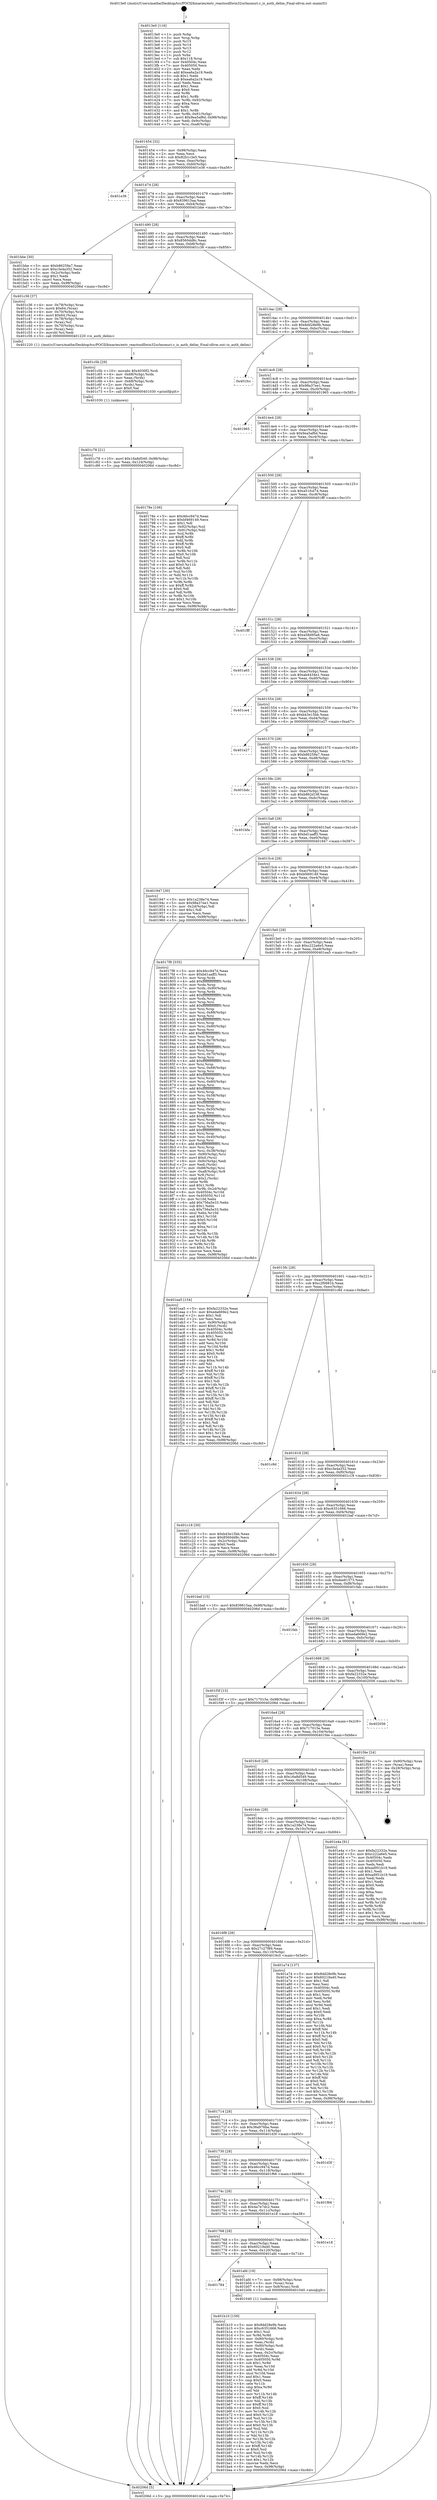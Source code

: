 digraph "0x4013e0" {
  label = "0x4013e0 (/mnt/c/Users/mathe/Desktop/tcc/POCII/binaries/extr_reactosdllwin32urlmonuri.c_is_auth_delim_Final-ollvm.out::main(0))"
  labelloc = "t"
  node[shape=record]

  Entry [label="",width=0.3,height=0.3,shape=circle,fillcolor=black,style=filled]
  "0x401454" [label="{
     0x401454 [32]\l
     | [instrs]\l
     &nbsp;&nbsp;0x401454 \<+6\>: mov -0x98(%rbp),%eax\l
     &nbsp;&nbsp;0x40145a \<+2\>: mov %eax,%ecx\l
     &nbsp;&nbsp;0x40145c \<+6\>: sub $0x82b1c3e5,%ecx\l
     &nbsp;&nbsp;0x401462 \<+6\>: mov %eax,-0xac(%rbp)\l
     &nbsp;&nbsp;0x401468 \<+6\>: mov %ecx,-0xb0(%rbp)\l
     &nbsp;&nbsp;0x40146e \<+6\>: je 0000000000401e36 \<main+0xa56\>\l
  }"]
  "0x401e36" [label="{
     0x401e36\l
  }", style=dashed]
  "0x401474" [label="{
     0x401474 [28]\l
     | [instrs]\l
     &nbsp;&nbsp;0x401474 \<+5\>: jmp 0000000000401479 \<main+0x99\>\l
     &nbsp;&nbsp;0x401479 \<+6\>: mov -0xac(%rbp),%eax\l
     &nbsp;&nbsp;0x40147f \<+5\>: sub $0x839615aa,%eax\l
     &nbsp;&nbsp;0x401484 \<+6\>: mov %eax,-0xb4(%rbp)\l
     &nbsp;&nbsp;0x40148a \<+6\>: je 0000000000401bbe \<main+0x7de\>\l
  }"]
  Exit [label="",width=0.3,height=0.3,shape=circle,fillcolor=black,style=filled,peripheries=2]
  "0x401bbe" [label="{
     0x401bbe [30]\l
     | [instrs]\l
     &nbsp;&nbsp;0x401bbe \<+5\>: mov $0xb86259a7,%eax\l
     &nbsp;&nbsp;0x401bc3 \<+5\>: mov $0xc3e4a352,%ecx\l
     &nbsp;&nbsp;0x401bc8 \<+3\>: mov -0x2c(%rbp),%edx\l
     &nbsp;&nbsp;0x401bcb \<+3\>: cmp $0x1,%edx\l
     &nbsp;&nbsp;0x401bce \<+3\>: cmovl %ecx,%eax\l
     &nbsp;&nbsp;0x401bd1 \<+6\>: mov %eax,-0x98(%rbp)\l
     &nbsp;&nbsp;0x401bd7 \<+5\>: jmp 000000000040206d \<main+0xc8d\>\l
  }"]
  "0x401490" [label="{
     0x401490 [28]\l
     | [instrs]\l
     &nbsp;&nbsp;0x401490 \<+5\>: jmp 0000000000401495 \<main+0xb5\>\l
     &nbsp;&nbsp;0x401495 \<+6\>: mov -0xac(%rbp),%eax\l
     &nbsp;&nbsp;0x40149b \<+5\>: sub $0x8560dd8c,%eax\l
     &nbsp;&nbsp;0x4014a0 \<+6\>: mov %eax,-0xb8(%rbp)\l
     &nbsp;&nbsp;0x4014a6 \<+6\>: je 0000000000401c36 \<main+0x856\>\l
  }"]
  "0x401c78" [label="{
     0x401c78 [21]\l
     | [instrs]\l
     &nbsp;&nbsp;0x401c78 \<+10\>: movl $0x16a8d549,-0x98(%rbp)\l
     &nbsp;&nbsp;0x401c82 \<+6\>: mov %eax,-0x124(%rbp)\l
     &nbsp;&nbsp;0x401c88 \<+5\>: jmp 000000000040206d \<main+0xc8d\>\l
  }"]
  "0x401c36" [label="{
     0x401c36 [37]\l
     | [instrs]\l
     &nbsp;&nbsp;0x401c36 \<+4\>: mov -0x78(%rbp),%rax\l
     &nbsp;&nbsp;0x401c3a \<+3\>: movb $0x64,(%rax)\l
     &nbsp;&nbsp;0x401c3d \<+4\>: mov -0x70(%rbp),%rax\l
     &nbsp;&nbsp;0x401c41 \<+6\>: movl $0x64,(%rax)\l
     &nbsp;&nbsp;0x401c47 \<+4\>: mov -0x78(%rbp),%rax\l
     &nbsp;&nbsp;0x401c4b \<+2\>: mov (%rax),%cl\l
     &nbsp;&nbsp;0x401c4d \<+4\>: mov -0x70(%rbp),%rax\l
     &nbsp;&nbsp;0x401c51 \<+2\>: mov (%rax),%esi\l
     &nbsp;&nbsp;0x401c53 \<+3\>: movsbl %cl,%edi\l
     &nbsp;&nbsp;0x401c56 \<+5\>: call 0000000000401220 \<is_auth_delim\>\l
     | [calls]\l
     &nbsp;&nbsp;0x401220 \{1\} (/mnt/c/Users/mathe/Desktop/tcc/POCII/binaries/extr_reactosdllwin32urlmonuri.c_is_auth_delim_Final-ollvm.out::is_auth_delim)\l
  }"]
  "0x4014ac" [label="{
     0x4014ac [28]\l
     | [instrs]\l
     &nbsp;&nbsp;0x4014ac \<+5\>: jmp 00000000004014b1 \<main+0xd1\>\l
     &nbsp;&nbsp;0x4014b1 \<+6\>: mov -0xac(%rbp),%eax\l
     &nbsp;&nbsp;0x4014b7 \<+5\>: sub $0x8dd28e9b,%eax\l
     &nbsp;&nbsp;0x4014bc \<+6\>: mov %eax,-0xbc(%rbp)\l
     &nbsp;&nbsp;0x4014c2 \<+6\>: je 0000000000401fcc \<main+0xbec\>\l
  }"]
  "0x401c5b" [label="{
     0x401c5b [29]\l
     | [instrs]\l
     &nbsp;&nbsp;0x401c5b \<+10\>: movabs $0x4030f2,%rdi\l
     &nbsp;&nbsp;0x401c65 \<+4\>: mov -0x68(%rbp),%rdx\l
     &nbsp;&nbsp;0x401c69 \<+2\>: mov %eax,(%rdx)\l
     &nbsp;&nbsp;0x401c6b \<+4\>: mov -0x68(%rbp),%rdx\l
     &nbsp;&nbsp;0x401c6f \<+2\>: mov (%rdx),%esi\l
     &nbsp;&nbsp;0x401c71 \<+2\>: mov $0x0,%al\l
     &nbsp;&nbsp;0x401c73 \<+5\>: call 0000000000401030 \<printf@plt\>\l
     | [calls]\l
     &nbsp;&nbsp;0x401030 \{1\} (unknown)\l
  }"]
  "0x401fcc" [label="{
     0x401fcc\l
  }", style=dashed]
  "0x4014c8" [label="{
     0x4014c8 [28]\l
     | [instrs]\l
     &nbsp;&nbsp;0x4014c8 \<+5\>: jmp 00000000004014cd \<main+0xed\>\l
     &nbsp;&nbsp;0x4014cd \<+6\>: mov -0xac(%rbp),%eax\l
     &nbsp;&nbsp;0x4014d3 \<+5\>: sub $0x98a37ee1,%eax\l
     &nbsp;&nbsp;0x4014d8 \<+6\>: mov %eax,-0xc0(%rbp)\l
     &nbsp;&nbsp;0x4014de \<+6\>: je 0000000000401965 \<main+0x585\>\l
  }"]
  "0x401b10" [label="{
     0x401b10 [159]\l
     | [instrs]\l
     &nbsp;&nbsp;0x401b10 \<+5\>: mov $0x8dd28e9b,%ecx\l
     &nbsp;&nbsp;0x401b15 \<+5\>: mov $0xc6351666,%edx\l
     &nbsp;&nbsp;0x401b1a \<+3\>: mov $0x1,%sil\l
     &nbsp;&nbsp;0x401b1d \<+3\>: xor %r8d,%r8d\l
     &nbsp;&nbsp;0x401b20 \<+4\>: mov -0x80(%rbp),%rdi\l
     &nbsp;&nbsp;0x401b24 \<+2\>: mov %eax,(%rdi)\l
     &nbsp;&nbsp;0x401b26 \<+4\>: mov -0x80(%rbp),%rdi\l
     &nbsp;&nbsp;0x401b2a \<+2\>: mov (%rdi),%eax\l
     &nbsp;&nbsp;0x401b2c \<+3\>: mov %eax,-0x2c(%rbp)\l
     &nbsp;&nbsp;0x401b2f \<+7\>: mov 0x40504c,%eax\l
     &nbsp;&nbsp;0x401b36 \<+8\>: mov 0x405050,%r9d\l
     &nbsp;&nbsp;0x401b3e \<+4\>: sub $0x1,%r8d\l
     &nbsp;&nbsp;0x401b42 \<+3\>: mov %eax,%r10d\l
     &nbsp;&nbsp;0x401b45 \<+3\>: add %r8d,%r10d\l
     &nbsp;&nbsp;0x401b48 \<+4\>: imul %r10d,%eax\l
     &nbsp;&nbsp;0x401b4c \<+3\>: and $0x1,%eax\l
     &nbsp;&nbsp;0x401b4f \<+3\>: cmp $0x0,%eax\l
     &nbsp;&nbsp;0x401b52 \<+4\>: sete %r11b\l
     &nbsp;&nbsp;0x401b56 \<+4\>: cmp $0xa,%r9d\l
     &nbsp;&nbsp;0x401b5a \<+3\>: setl %bl\l
     &nbsp;&nbsp;0x401b5d \<+3\>: mov %r11b,%r14b\l
     &nbsp;&nbsp;0x401b60 \<+4\>: xor $0xff,%r14b\l
     &nbsp;&nbsp;0x401b64 \<+3\>: mov %bl,%r15b\l
     &nbsp;&nbsp;0x401b67 \<+4\>: xor $0xff,%r15b\l
     &nbsp;&nbsp;0x401b6b \<+4\>: xor $0x0,%sil\l
     &nbsp;&nbsp;0x401b6f \<+3\>: mov %r14b,%r12b\l
     &nbsp;&nbsp;0x401b72 \<+4\>: and $0x0,%r12b\l
     &nbsp;&nbsp;0x401b76 \<+3\>: and %sil,%r11b\l
     &nbsp;&nbsp;0x401b79 \<+3\>: mov %r15b,%r13b\l
     &nbsp;&nbsp;0x401b7c \<+4\>: and $0x0,%r13b\l
     &nbsp;&nbsp;0x401b80 \<+3\>: and %sil,%bl\l
     &nbsp;&nbsp;0x401b83 \<+3\>: or %r11b,%r12b\l
     &nbsp;&nbsp;0x401b86 \<+3\>: or %bl,%r13b\l
     &nbsp;&nbsp;0x401b89 \<+3\>: xor %r13b,%r12b\l
     &nbsp;&nbsp;0x401b8c \<+3\>: or %r15b,%r14b\l
     &nbsp;&nbsp;0x401b8f \<+4\>: xor $0xff,%r14b\l
     &nbsp;&nbsp;0x401b93 \<+4\>: or $0x0,%sil\l
     &nbsp;&nbsp;0x401b97 \<+3\>: and %sil,%r14b\l
     &nbsp;&nbsp;0x401b9a \<+3\>: or %r14b,%r12b\l
     &nbsp;&nbsp;0x401b9d \<+4\>: test $0x1,%r12b\l
     &nbsp;&nbsp;0x401ba1 \<+3\>: cmovne %edx,%ecx\l
     &nbsp;&nbsp;0x401ba4 \<+6\>: mov %ecx,-0x98(%rbp)\l
     &nbsp;&nbsp;0x401baa \<+5\>: jmp 000000000040206d \<main+0xc8d\>\l
  }"]
  "0x401965" [label="{
     0x401965\l
  }", style=dashed]
  "0x4014e4" [label="{
     0x4014e4 [28]\l
     | [instrs]\l
     &nbsp;&nbsp;0x4014e4 \<+5\>: jmp 00000000004014e9 \<main+0x109\>\l
     &nbsp;&nbsp;0x4014e9 \<+6\>: mov -0xac(%rbp),%eax\l
     &nbsp;&nbsp;0x4014ef \<+5\>: sub $0x9ea5af6d,%eax\l
     &nbsp;&nbsp;0x4014f4 \<+6\>: mov %eax,-0xc4(%rbp)\l
     &nbsp;&nbsp;0x4014fa \<+6\>: je 000000000040178e \<main+0x3ae\>\l
  }"]
  "0x401784" [label="{
     0x401784\l
  }", style=dashed]
  "0x40178e" [label="{
     0x40178e [106]\l
     | [instrs]\l
     &nbsp;&nbsp;0x40178e \<+5\>: mov $0x46cc947d,%eax\l
     &nbsp;&nbsp;0x401793 \<+5\>: mov $0xbf469149,%ecx\l
     &nbsp;&nbsp;0x401798 \<+2\>: mov $0x1,%dl\l
     &nbsp;&nbsp;0x40179a \<+7\>: mov -0x92(%rbp),%sil\l
     &nbsp;&nbsp;0x4017a1 \<+7\>: mov -0x91(%rbp),%dil\l
     &nbsp;&nbsp;0x4017a8 \<+3\>: mov %sil,%r8b\l
     &nbsp;&nbsp;0x4017ab \<+4\>: xor $0xff,%r8b\l
     &nbsp;&nbsp;0x4017af \<+3\>: mov %dil,%r9b\l
     &nbsp;&nbsp;0x4017b2 \<+4\>: xor $0xff,%r9b\l
     &nbsp;&nbsp;0x4017b6 \<+3\>: xor $0x0,%dl\l
     &nbsp;&nbsp;0x4017b9 \<+3\>: mov %r8b,%r10b\l
     &nbsp;&nbsp;0x4017bc \<+4\>: and $0x0,%r10b\l
     &nbsp;&nbsp;0x4017c0 \<+3\>: and %dl,%sil\l
     &nbsp;&nbsp;0x4017c3 \<+3\>: mov %r9b,%r11b\l
     &nbsp;&nbsp;0x4017c6 \<+4\>: and $0x0,%r11b\l
     &nbsp;&nbsp;0x4017ca \<+3\>: and %dl,%dil\l
     &nbsp;&nbsp;0x4017cd \<+3\>: or %sil,%r10b\l
     &nbsp;&nbsp;0x4017d0 \<+3\>: or %dil,%r11b\l
     &nbsp;&nbsp;0x4017d3 \<+3\>: xor %r11b,%r10b\l
     &nbsp;&nbsp;0x4017d6 \<+3\>: or %r9b,%r8b\l
     &nbsp;&nbsp;0x4017d9 \<+4\>: xor $0xff,%r8b\l
     &nbsp;&nbsp;0x4017dd \<+3\>: or $0x0,%dl\l
     &nbsp;&nbsp;0x4017e0 \<+3\>: and %dl,%r8b\l
     &nbsp;&nbsp;0x4017e3 \<+3\>: or %r8b,%r10b\l
     &nbsp;&nbsp;0x4017e6 \<+4\>: test $0x1,%r10b\l
     &nbsp;&nbsp;0x4017ea \<+3\>: cmovne %ecx,%eax\l
     &nbsp;&nbsp;0x4017ed \<+6\>: mov %eax,-0x98(%rbp)\l
     &nbsp;&nbsp;0x4017f3 \<+5\>: jmp 000000000040206d \<main+0xc8d\>\l
  }"]
  "0x401500" [label="{
     0x401500 [28]\l
     | [instrs]\l
     &nbsp;&nbsp;0x401500 \<+5\>: jmp 0000000000401505 \<main+0x125\>\l
     &nbsp;&nbsp;0x401505 \<+6\>: mov -0xac(%rbp),%eax\l
     &nbsp;&nbsp;0x40150b \<+5\>: sub $0xa51fcd74,%eax\l
     &nbsp;&nbsp;0x401510 \<+6\>: mov %eax,-0xc8(%rbp)\l
     &nbsp;&nbsp;0x401516 \<+6\>: je 0000000000401fff \<main+0xc1f\>\l
  }"]
  "0x40206d" [label="{
     0x40206d [5]\l
     | [instrs]\l
     &nbsp;&nbsp;0x40206d \<+5\>: jmp 0000000000401454 \<main+0x74\>\l
  }"]
  "0x4013e0" [label="{
     0x4013e0 [116]\l
     | [instrs]\l
     &nbsp;&nbsp;0x4013e0 \<+1\>: push %rbp\l
     &nbsp;&nbsp;0x4013e1 \<+3\>: mov %rsp,%rbp\l
     &nbsp;&nbsp;0x4013e4 \<+2\>: push %r15\l
     &nbsp;&nbsp;0x4013e6 \<+2\>: push %r14\l
     &nbsp;&nbsp;0x4013e8 \<+2\>: push %r13\l
     &nbsp;&nbsp;0x4013ea \<+2\>: push %r12\l
     &nbsp;&nbsp;0x4013ec \<+1\>: push %rbx\l
     &nbsp;&nbsp;0x4013ed \<+7\>: sub $0x118,%rsp\l
     &nbsp;&nbsp;0x4013f4 \<+7\>: mov 0x40504c,%eax\l
     &nbsp;&nbsp;0x4013fb \<+7\>: mov 0x405050,%ecx\l
     &nbsp;&nbsp;0x401402 \<+2\>: mov %eax,%edx\l
     &nbsp;&nbsp;0x401404 \<+6\>: add $0xea6a2a19,%edx\l
     &nbsp;&nbsp;0x40140a \<+3\>: sub $0x1,%edx\l
     &nbsp;&nbsp;0x40140d \<+6\>: sub $0xea6a2a19,%edx\l
     &nbsp;&nbsp;0x401413 \<+3\>: imul %edx,%eax\l
     &nbsp;&nbsp;0x401416 \<+3\>: and $0x1,%eax\l
     &nbsp;&nbsp;0x401419 \<+3\>: cmp $0x0,%eax\l
     &nbsp;&nbsp;0x40141c \<+4\>: sete %r8b\l
     &nbsp;&nbsp;0x401420 \<+4\>: and $0x1,%r8b\l
     &nbsp;&nbsp;0x401424 \<+7\>: mov %r8b,-0x92(%rbp)\l
     &nbsp;&nbsp;0x40142b \<+3\>: cmp $0xa,%ecx\l
     &nbsp;&nbsp;0x40142e \<+4\>: setl %r8b\l
     &nbsp;&nbsp;0x401432 \<+4\>: and $0x1,%r8b\l
     &nbsp;&nbsp;0x401436 \<+7\>: mov %r8b,-0x91(%rbp)\l
     &nbsp;&nbsp;0x40143d \<+10\>: movl $0x9ea5af6d,-0x98(%rbp)\l
     &nbsp;&nbsp;0x401447 \<+6\>: mov %edi,-0x9c(%rbp)\l
     &nbsp;&nbsp;0x40144d \<+7\>: mov %rsi,-0xa8(%rbp)\l
  }"]
  "0x401afd" [label="{
     0x401afd [19]\l
     | [instrs]\l
     &nbsp;&nbsp;0x401afd \<+7\>: mov -0x88(%rbp),%rax\l
     &nbsp;&nbsp;0x401b04 \<+3\>: mov (%rax),%rax\l
     &nbsp;&nbsp;0x401b07 \<+4\>: mov 0x8(%rax),%rdi\l
     &nbsp;&nbsp;0x401b0b \<+5\>: call 0000000000401040 \<atoi@plt\>\l
     | [calls]\l
     &nbsp;&nbsp;0x401040 \{1\} (unknown)\l
  }"]
  "0x401fff" [label="{
     0x401fff\l
  }", style=dashed]
  "0x40151c" [label="{
     0x40151c [28]\l
     | [instrs]\l
     &nbsp;&nbsp;0x40151c \<+5\>: jmp 0000000000401521 \<main+0x141\>\l
     &nbsp;&nbsp;0x401521 \<+6\>: mov -0xac(%rbp),%eax\l
     &nbsp;&nbsp;0x401527 \<+5\>: sub $0xa58d95a6,%eax\l
     &nbsp;&nbsp;0x40152c \<+6\>: mov %eax,-0xcc(%rbp)\l
     &nbsp;&nbsp;0x401532 \<+6\>: je 0000000000401a65 \<main+0x685\>\l
  }"]
  "0x401768" [label="{
     0x401768 [28]\l
     | [instrs]\l
     &nbsp;&nbsp;0x401768 \<+5\>: jmp 000000000040176d \<main+0x38d\>\l
     &nbsp;&nbsp;0x40176d \<+6\>: mov -0xac(%rbp),%eax\l
     &nbsp;&nbsp;0x401773 \<+5\>: sub $0x60219a40,%eax\l
     &nbsp;&nbsp;0x401778 \<+6\>: mov %eax,-0x120(%rbp)\l
     &nbsp;&nbsp;0x40177e \<+6\>: je 0000000000401afd \<main+0x71d\>\l
  }"]
  "0x401a65" [label="{
     0x401a65\l
  }", style=dashed]
  "0x401538" [label="{
     0x401538 [28]\l
     | [instrs]\l
     &nbsp;&nbsp;0x401538 \<+5\>: jmp 000000000040153d \<main+0x15d\>\l
     &nbsp;&nbsp;0x40153d \<+6\>: mov -0xac(%rbp),%eax\l
     &nbsp;&nbsp;0x401543 \<+5\>: sub $0xab4434e1,%eax\l
     &nbsp;&nbsp;0x401548 \<+6\>: mov %eax,-0xd0(%rbp)\l
     &nbsp;&nbsp;0x40154e \<+6\>: je 0000000000401ce4 \<main+0x904\>\l
  }"]
  "0x401e18" [label="{
     0x401e18\l
  }", style=dashed]
  "0x401ce4" [label="{
     0x401ce4\l
  }", style=dashed]
  "0x401554" [label="{
     0x401554 [28]\l
     | [instrs]\l
     &nbsp;&nbsp;0x401554 \<+5\>: jmp 0000000000401559 \<main+0x179\>\l
     &nbsp;&nbsp;0x401559 \<+6\>: mov -0xac(%rbp),%eax\l
     &nbsp;&nbsp;0x40155f \<+5\>: sub $0xb43e15bb,%eax\l
     &nbsp;&nbsp;0x401564 \<+6\>: mov %eax,-0xd4(%rbp)\l
     &nbsp;&nbsp;0x40156a \<+6\>: je 0000000000401e27 \<main+0xa47\>\l
  }"]
  "0x40174c" [label="{
     0x40174c [28]\l
     | [instrs]\l
     &nbsp;&nbsp;0x40174c \<+5\>: jmp 0000000000401751 \<main+0x371\>\l
     &nbsp;&nbsp;0x401751 \<+6\>: mov -0xac(%rbp),%eax\l
     &nbsp;&nbsp;0x401757 \<+5\>: sub $0x4a7e7dc2,%eax\l
     &nbsp;&nbsp;0x40175c \<+6\>: mov %eax,-0x11c(%rbp)\l
     &nbsp;&nbsp;0x401762 \<+6\>: je 0000000000401e18 \<main+0xa38\>\l
  }"]
  "0x401e27" [label="{
     0x401e27\l
  }", style=dashed]
  "0x401570" [label="{
     0x401570 [28]\l
     | [instrs]\l
     &nbsp;&nbsp;0x401570 \<+5\>: jmp 0000000000401575 \<main+0x195\>\l
     &nbsp;&nbsp;0x401575 \<+6\>: mov -0xac(%rbp),%eax\l
     &nbsp;&nbsp;0x40157b \<+5\>: sub $0xb86259a7,%eax\l
     &nbsp;&nbsp;0x401580 \<+6\>: mov %eax,-0xd8(%rbp)\l
     &nbsp;&nbsp;0x401586 \<+6\>: je 0000000000401bdc \<main+0x7fc\>\l
  }"]
  "0x401f66" [label="{
     0x401f66\l
  }", style=dashed]
  "0x401bdc" [label="{
     0x401bdc\l
  }", style=dashed]
  "0x40158c" [label="{
     0x40158c [28]\l
     | [instrs]\l
     &nbsp;&nbsp;0x40158c \<+5\>: jmp 0000000000401591 \<main+0x1b1\>\l
     &nbsp;&nbsp;0x401591 \<+6\>: mov -0xac(%rbp),%eax\l
     &nbsp;&nbsp;0x401597 \<+5\>: sub $0xb862d19f,%eax\l
     &nbsp;&nbsp;0x40159c \<+6\>: mov %eax,-0xdc(%rbp)\l
     &nbsp;&nbsp;0x4015a2 \<+6\>: je 0000000000401bfa \<main+0x81a\>\l
  }"]
  "0x401730" [label="{
     0x401730 [28]\l
     | [instrs]\l
     &nbsp;&nbsp;0x401730 \<+5\>: jmp 0000000000401735 \<main+0x355\>\l
     &nbsp;&nbsp;0x401735 \<+6\>: mov -0xac(%rbp),%eax\l
     &nbsp;&nbsp;0x40173b \<+5\>: sub $0x46cc947d,%eax\l
     &nbsp;&nbsp;0x401740 \<+6\>: mov %eax,-0x118(%rbp)\l
     &nbsp;&nbsp;0x401746 \<+6\>: je 0000000000401f66 \<main+0xb86\>\l
  }"]
  "0x401bfa" [label="{
     0x401bfa\l
  }", style=dashed]
  "0x4015a8" [label="{
     0x4015a8 [28]\l
     | [instrs]\l
     &nbsp;&nbsp;0x4015a8 \<+5\>: jmp 00000000004015ad \<main+0x1cd\>\l
     &nbsp;&nbsp;0x4015ad \<+6\>: mov -0xac(%rbp),%eax\l
     &nbsp;&nbsp;0x4015b3 \<+5\>: sub $0xbd1aaff3,%eax\l
     &nbsp;&nbsp;0x4015b8 \<+6\>: mov %eax,-0xe0(%rbp)\l
     &nbsp;&nbsp;0x4015be \<+6\>: je 0000000000401947 \<main+0x567\>\l
  }"]
  "0x401d3f" [label="{
     0x401d3f\l
  }", style=dashed]
  "0x401947" [label="{
     0x401947 [30]\l
     | [instrs]\l
     &nbsp;&nbsp;0x401947 \<+5\>: mov $0x1a238e74,%eax\l
     &nbsp;&nbsp;0x40194c \<+5\>: mov $0x98a37ee1,%ecx\l
     &nbsp;&nbsp;0x401951 \<+3\>: mov -0x2d(%rbp),%dl\l
     &nbsp;&nbsp;0x401954 \<+3\>: test $0x1,%dl\l
     &nbsp;&nbsp;0x401957 \<+3\>: cmovne %ecx,%eax\l
     &nbsp;&nbsp;0x40195a \<+6\>: mov %eax,-0x98(%rbp)\l
     &nbsp;&nbsp;0x401960 \<+5\>: jmp 000000000040206d \<main+0xc8d\>\l
  }"]
  "0x4015c4" [label="{
     0x4015c4 [28]\l
     | [instrs]\l
     &nbsp;&nbsp;0x4015c4 \<+5\>: jmp 00000000004015c9 \<main+0x1e9\>\l
     &nbsp;&nbsp;0x4015c9 \<+6\>: mov -0xac(%rbp),%eax\l
     &nbsp;&nbsp;0x4015cf \<+5\>: sub $0xbf469149,%eax\l
     &nbsp;&nbsp;0x4015d4 \<+6\>: mov %eax,-0xe4(%rbp)\l
     &nbsp;&nbsp;0x4015da \<+6\>: je 00000000004017f8 \<main+0x418\>\l
  }"]
  "0x401714" [label="{
     0x401714 [28]\l
     | [instrs]\l
     &nbsp;&nbsp;0x401714 \<+5\>: jmp 0000000000401719 \<main+0x339\>\l
     &nbsp;&nbsp;0x401719 \<+6\>: mov -0xac(%rbp),%eax\l
     &nbsp;&nbsp;0x40171f \<+5\>: sub $0x36a976ba,%eax\l
     &nbsp;&nbsp;0x401724 \<+6\>: mov %eax,-0x114(%rbp)\l
     &nbsp;&nbsp;0x40172a \<+6\>: je 0000000000401d3f \<main+0x95f\>\l
  }"]
  "0x4017f8" [label="{
     0x4017f8 [335]\l
     | [instrs]\l
     &nbsp;&nbsp;0x4017f8 \<+5\>: mov $0x46cc947d,%eax\l
     &nbsp;&nbsp;0x4017fd \<+5\>: mov $0xbd1aaff3,%ecx\l
     &nbsp;&nbsp;0x401802 \<+3\>: mov %rsp,%rdx\l
     &nbsp;&nbsp;0x401805 \<+4\>: add $0xfffffffffffffff0,%rdx\l
     &nbsp;&nbsp;0x401809 \<+3\>: mov %rdx,%rsp\l
     &nbsp;&nbsp;0x40180c \<+7\>: mov %rdx,-0x90(%rbp)\l
     &nbsp;&nbsp;0x401813 \<+3\>: mov %rsp,%rdx\l
     &nbsp;&nbsp;0x401816 \<+4\>: add $0xfffffffffffffff0,%rdx\l
     &nbsp;&nbsp;0x40181a \<+3\>: mov %rdx,%rsp\l
     &nbsp;&nbsp;0x40181d \<+3\>: mov %rsp,%rsi\l
     &nbsp;&nbsp;0x401820 \<+4\>: add $0xfffffffffffffff0,%rsi\l
     &nbsp;&nbsp;0x401824 \<+3\>: mov %rsi,%rsp\l
     &nbsp;&nbsp;0x401827 \<+7\>: mov %rsi,-0x88(%rbp)\l
     &nbsp;&nbsp;0x40182e \<+3\>: mov %rsp,%rsi\l
     &nbsp;&nbsp;0x401831 \<+4\>: add $0xfffffffffffffff0,%rsi\l
     &nbsp;&nbsp;0x401835 \<+3\>: mov %rsi,%rsp\l
     &nbsp;&nbsp;0x401838 \<+4\>: mov %rsi,-0x80(%rbp)\l
     &nbsp;&nbsp;0x40183c \<+3\>: mov %rsp,%rsi\l
     &nbsp;&nbsp;0x40183f \<+4\>: add $0xfffffffffffffff0,%rsi\l
     &nbsp;&nbsp;0x401843 \<+3\>: mov %rsi,%rsp\l
     &nbsp;&nbsp;0x401846 \<+4\>: mov %rsi,-0x78(%rbp)\l
     &nbsp;&nbsp;0x40184a \<+3\>: mov %rsp,%rsi\l
     &nbsp;&nbsp;0x40184d \<+4\>: add $0xfffffffffffffff0,%rsi\l
     &nbsp;&nbsp;0x401851 \<+3\>: mov %rsi,%rsp\l
     &nbsp;&nbsp;0x401854 \<+4\>: mov %rsi,-0x70(%rbp)\l
     &nbsp;&nbsp;0x401858 \<+3\>: mov %rsp,%rsi\l
     &nbsp;&nbsp;0x40185b \<+4\>: add $0xfffffffffffffff0,%rsi\l
     &nbsp;&nbsp;0x40185f \<+3\>: mov %rsi,%rsp\l
     &nbsp;&nbsp;0x401862 \<+4\>: mov %rsi,-0x68(%rbp)\l
     &nbsp;&nbsp;0x401866 \<+3\>: mov %rsp,%rsi\l
     &nbsp;&nbsp;0x401869 \<+4\>: add $0xfffffffffffffff0,%rsi\l
     &nbsp;&nbsp;0x40186d \<+3\>: mov %rsi,%rsp\l
     &nbsp;&nbsp;0x401870 \<+4\>: mov %rsi,-0x60(%rbp)\l
     &nbsp;&nbsp;0x401874 \<+3\>: mov %rsp,%rsi\l
     &nbsp;&nbsp;0x401877 \<+4\>: add $0xfffffffffffffff0,%rsi\l
     &nbsp;&nbsp;0x40187b \<+3\>: mov %rsi,%rsp\l
     &nbsp;&nbsp;0x40187e \<+4\>: mov %rsi,-0x58(%rbp)\l
     &nbsp;&nbsp;0x401882 \<+3\>: mov %rsp,%rsi\l
     &nbsp;&nbsp;0x401885 \<+4\>: add $0xfffffffffffffff0,%rsi\l
     &nbsp;&nbsp;0x401889 \<+3\>: mov %rsi,%rsp\l
     &nbsp;&nbsp;0x40188c \<+4\>: mov %rsi,-0x50(%rbp)\l
     &nbsp;&nbsp;0x401890 \<+3\>: mov %rsp,%rsi\l
     &nbsp;&nbsp;0x401893 \<+4\>: add $0xfffffffffffffff0,%rsi\l
     &nbsp;&nbsp;0x401897 \<+3\>: mov %rsi,%rsp\l
     &nbsp;&nbsp;0x40189a \<+4\>: mov %rsi,-0x48(%rbp)\l
     &nbsp;&nbsp;0x40189e \<+3\>: mov %rsp,%rsi\l
     &nbsp;&nbsp;0x4018a1 \<+4\>: add $0xfffffffffffffff0,%rsi\l
     &nbsp;&nbsp;0x4018a5 \<+3\>: mov %rsi,%rsp\l
     &nbsp;&nbsp;0x4018a8 \<+4\>: mov %rsi,-0x40(%rbp)\l
     &nbsp;&nbsp;0x4018ac \<+3\>: mov %rsp,%rsi\l
     &nbsp;&nbsp;0x4018af \<+4\>: add $0xfffffffffffffff0,%rsi\l
     &nbsp;&nbsp;0x4018b3 \<+3\>: mov %rsi,%rsp\l
     &nbsp;&nbsp;0x4018b6 \<+4\>: mov %rsi,-0x38(%rbp)\l
     &nbsp;&nbsp;0x4018ba \<+7\>: mov -0x90(%rbp),%rsi\l
     &nbsp;&nbsp;0x4018c1 \<+6\>: movl $0x0,(%rsi)\l
     &nbsp;&nbsp;0x4018c7 \<+6\>: mov -0x9c(%rbp),%edi\l
     &nbsp;&nbsp;0x4018cd \<+2\>: mov %edi,(%rdx)\l
     &nbsp;&nbsp;0x4018cf \<+7\>: mov -0x88(%rbp),%rsi\l
     &nbsp;&nbsp;0x4018d6 \<+7\>: mov -0xa8(%rbp),%r8\l
     &nbsp;&nbsp;0x4018dd \<+3\>: mov %r8,(%rsi)\l
     &nbsp;&nbsp;0x4018e0 \<+3\>: cmpl $0x2,(%rdx)\l
     &nbsp;&nbsp;0x4018e3 \<+4\>: setne %r9b\l
     &nbsp;&nbsp;0x4018e7 \<+4\>: and $0x1,%r9b\l
     &nbsp;&nbsp;0x4018eb \<+4\>: mov %r9b,-0x2d(%rbp)\l
     &nbsp;&nbsp;0x4018ef \<+8\>: mov 0x40504c,%r10d\l
     &nbsp;&nbsp;0x4018f7 \<+8\>: mov 0x405050,%r11d\l
     &nbsp;&nbsp;0x4018ff \<+3\>: mov %r10d,%ebx\l
     &nbsp;&nbsp;0x401902 \<+6\>: add $0x756a5e33,%ebx\l
     &nbsp;&nbsp;0x401908 \<+3\>: sub $0x1,%ebx\l
     &nbsp;&nbsp;0x40190b \<+6\>: sub $0x756a5e33,%ebx\l
     &nbsp;&nbsp;0x401911 \<+4\>: imul %ebx,%r10d\l
     &nbsp;&nbsp;0x401915 \<+4\>: and $0x1,%r10d\l
     &nbsp;&nbsp;0x401919 \<+4\>: cmp $0x0,%r10d\l
     &nbsp;&nbsp;0x40191d \<+4\>: sete %r9b\l
     &nbsp;&nbsp;0x401921 \<+4\>: cmp $0xa,%r11d\l
     &nbsp;&nbsp;0x401925 \<+4\>: setl %r14b\l
     &nbsp;&nbsp;0x401929 \<+3\>: mov %r9b,%r15b\l
     &nbsp;&nbsp;0x40192c \<+3\>: and %r14b,%r15b\l
     &nbsp;&nbsp;0x40192f \<+3\>: xor %r14b,%r9b\l
     &nbsp;&nbsp;0x401932 \<+3\>: or %r9b,%r15b\l
     &nbsp;&nbsp;0x401935 \<+4\>: test $0x1,%r15b\l
     &nbsp;&nbsp;0x401939 \<+3\>: cmovne %ecx,%eax\l
     &nbsp;&nbsp;0x40193c \<+6\>: mov %eax,-0x98(%rbp)\l
     &nbsp;&nbsp;0x401942 \<+5\>: jmp 000000000040206d \<main+0xc8d\>\l
  }"]
  "0x4015e0" [label="{
     0x4015e0 [28]\l
     | [instrs]\l
     &nbsp;&nbsp;0x4015e0 \<+5\>: jmp 00000000004015e5 \<main+0x205\>\l
     &nbsp;&nbsp;0x4015e5 \<+6\>: mov -0xac(%rbp),%eax\l
     &nbsp;&nbsp;0x4015eb \<+5\>: sub $0xc222a6e5,%eax\l
     &nbsp;&nbsp;0x4015f0 \<+6\>: mov %eax,-0xe8(%rbp)\l
     &nbsp;&nbsp;0x4015f6 \<+6\>: je 0000000000401ea5 \<main+0xac5\>\l
  }"]
  "0x4019c0" [label="{
     0x4019c0\l
  }", style=dashed]
  "0x4016f8" [label="{
     0x4016f8 [28]\l
     | [instrs]\l
     &nbsp;&nbsp;0x4016f8 \<+5\>: jmp 00000000004016fd \<main+0x31d\>\l
     &nbsp;&nbsp;0x4016fd \<+6\>: mov -0xac(%rbp),%eax\l
     &nbsp;&nbsp;0x401703 \<+5\>: sub $0x27c27f89,%eax\l
     &nbsp;&nbsp;0x401708 \<+6\>: mov %eax,-0x110(%rbp)\l
     &nbsp;&nbsp;0x40170e \<+6\>: je 00000000004019c0 \<main+0x5e0\>\l
  }"]
  "0x401ea5" [label="{
     0x401ea5 [154]\l
     | [instrs]\l
     &nbsp;&nbsp;0x401ea5 \<+5\>: mov $0xfa22332e,%eax\l
     &nbsp;&nbsp;0x401eaa \<+5\>: mov $0xeda669e2,%ecx\l
     &nbsp;&nbsp;0x401eaf \<+2\>: mov $0x1,%dl\l
     &nbsp;&nbsp;0x401eb1 \<+2\>: xor %esi,%esi\l
     &nbsp;&nbsp;0x401eb3 \<+7\>: mov -0x90(%rbp),%rdi\l
     &nbsp;&nbsp;0x401eba \<+6\>: movl $0x0,(%rdi)\l
     &nbsp;&nbsp;0x401ec0 \<+8\>: mov 0x40504c,%r8d\l
     &nbsp;&nbsp;0x401ec8 \<+8\>: mov 0x405050,%r9d\l
     &nbsp;&nbsp;0x401ed0 \<+3\>: sub $0x1,%esi\l
     &nbsp;&nbsp;0x401ed3 \<+3\>: mov %r8d,%r10d\l
     &nbsp;&nbsp;0x401ed6 \<+3\>: add %esi,%r10d\l
     &nbsp;&nbsp;0x401ed9 \<+4\>: imul %r10d,%r8d\l
     &nbsp;&nbsp;0x401edd \<+4\>: and $0x1,%r8d\l
     &nbsp;&nbsp;0x401ee1 \<+4\>: cmp $0x0,%r8d\l
     &nbsp;&nbsp;0x401ee5 \<+4\>: sete %r11b\l
     &nbsp;&nbsp;0x401ee9 \<+4\>: cmp $0xa,%r9d\l
     &nbsp;&nbsp;0x401eed \<+3\>: setl %bl\l
     &nbsp;&nbsp;0x401ef0 \<+3\>: mov %r11b,%r14b\l
     &nbsp;&nbsp;0x401ef3 \<+4\>: xor $0xff,%r14b\l
     &nbsp;&nbsp;0x401ef7 \<+3\>: mov %bl,%r15b\l
     &nbsp;&nbsp;0x401efa \<+4\>: xor $0xff,%r15b\l
     &nbsp;&nbsp;0x401efe \<+3\>: xor $0x1,%dl\l
     &nbsp;&nbsp;0x401f01 \<+3\>: mov %r14b,%r12b\l
     &nbsp;&nbsp;0x401f04 \<+4\>: and $0xff,%r12b\l
     &nbsp;&nbsp;0x401f08 \<+3\>: and %dl,%r11b\l
     &nbsp;&nbsp;0x401f0b \<+3\>: mov %r15b,%r13b\l
     &nbsp;&nbsp;0x401f0e \<+4\>: and $0xff,%r13b\l
     &nbsp;&nbsp;0x401f12 \<+2\>: and %dl,%bl\l
     &nbsp;&nbsp;0x401f14 \<+3\>: or %r11b,%r12b\l
     &nbsp;&nbsp;0x401f17 \<+3\>: or %bl,%r13b\l
     &nbsp;&nbsp;0x401f1a \<+3\>: xor %r13b,%r12b\l
     &nbsp;&nbsp;0x401f1d \<+3\>: or %r15b,%r14b\l
     &nbsp;&nbsp;0x401f20 \<+4\>: xor $0xff,%r14b\l
     &nbsp;&nbsp;0x401f24 \<+3\>: or $0x1,%dl\l
     &nbsp;&nbsp;0x401f27 \<+3\>: and %dl,%r14b\l
     &nbsp;&nbsp;0x401f2a \<+3\>: or %r14b,%r12b\l
     &nbsp;&nbsp;0x401f2d \<+4\>: test $0x1,%r12b\l
     &nbsp;&nbsp;0x401f31 \<+3\>: cmovne %ecx,%eax\l
     &nbsp;&nbsp;0x401f34 \<+6\>: mov %eax,-0x98(%rbp)\l
     &nbsp;&nbsp;0x401f3a \<+5\>: jmp 000000000040206d \<main+0xc8d\>\l
  }"]
  "0x4015fc" [label="{
     0x4015fc [28]\l
     | [instrs]\l
     &nbsp;&nbsp;0x4015fc \<+5\>: jmp 0000000000401601 \<main+0x221\>\l
     &nbsp;&nbsp;0x401601 \<+6\>: mov -0xac(%rbp),%eax\l
     &nbsp;&nbsp;0x401607 \<+5\>: sub $0xc2f0881b,%eax\l
     &nbsp;&nbsp;0x40160c \<+6\>: mov %eax,-0xec(%rbp)\l
     &nbsp;&nbsp;0x401612 \<+6\>: je 0000000000401c8d \<main+0x8ad\>\l
  }"]
  "0x401a74" [label="{
     0x401a74 [137]\l
     | [instrs]\l
     &nbsp;&nbsp;0x401a74 \<+5\>: mov $0x8dd28e9b,%eax\l
     &nbsp;&nbsp;0x401a79 \<+5\>: mov $0x60219a40,%ecx\l
     &nbsp;&nbsp;0x401a7e \<+2\>: mov $0x1,%dl\l
     &nbsp;&nbsp;0x401a80 \<+2\>: xor %esi,%esi\l
     &nbsp;&nbsp;0x401a82 \<+7\>: mov 0x40504c,%edi\l
     &nbsp;&nbsp;0x401a89 \<+8\>: mov 0x405050,%r8d\l
     &nbsp;&nbsp;0x401a91 \<+3\>: sub $0x1,%esi\l
     &nbsp;&nbsp;0x401a94 \<+3\>: mov %edi,%r9d\l
     &nbsp;&nbsp;0x401a97 \<+3\>: add %esi,%r9d\l
     &nbsp;&nbsp;0x401a9a \<+4\>: imul %r9d,%edi\l
     &nbsp;&nbsp;0x401a9e \<+3\>: and $0x1,%edi\l
     &nbsp;&nbsp;0x401aa1 \<+3\>: cmp $0x0,%edi\l
     &nbsp;&nbsp;0x401aa4 \<+4\>: sete %r10b\l
     &nbsp;&nbsp;0x401aa8 \<+4\>: cmp $0xa,%r8d\l
     &nbsp;&nbsp;0x401aac \<+4\>: setl %r11b\l
     &nbsp;&nbsp;0x401ab0 \<+3\>: mov %r10b,%bl\l
     &nbsp;&nbsp;0x401ab3 \<+3\>: xor $0xff,%bl\l
     &nbsp;&nbsp;0x401ab6 \<+3\>: mov %r11b,%r14b\l
     &nbsp;&nbsp;0x401ab9 \<+4\>: xor $0xff,%r14b\l
     &nbsp;&nbsp;0x401abd \<+3\>: xor $0x0,%dl\l
     &nbsp;&nbsp;0x401ac0 \<+3\>: mov %bl,%r15b\l
     &nbsp;&nbsp;0x401ac3 \<+4\>: and $0x0,%r15b\l
     &nbsp;&nbsp;0x401ac7 \<+3\>: and %dl,%r10b\l
     &nbsp;&nbsp;0x401aca \<+3\>: mov %r14b,%r12b\l
     &nbsp;&nbsp;0x401acd \<+4\>: and $0x0,%r12b\l
     &nbsp;&nbsp;0x401ad1 \<+3\>: and %dl,%r11b\l
     &nbsp;&nbsp;0x401ad4 \<+3\>: or %r10b,%r15b\l
     &nbsp;&nbsp;0x401ad7 \<+3\>: or %r11b,%r12b\l
     &nbsp;&nbsp;0x401ada \<+3\>: xor %r12b,%r15b\l
     &nbsp;&nbsp;0x401add \<+3\>: or %r14b,%bl\l
     &nbsp;&nbsp;0x401ae0 \<+3\>: xor $0xff,%bl\l
     &nbsp;&nbsp;0x401ae3 \<+3\>: or $0x0,%dl\l
     &nbsp;&nbsp;0x401ae6 \<+2\>: and %dl,%bl\l
     &nbsp;&nbsp;0x401ae8 \<+3\>: or %bl,%r15b\l
     &nbsp;&nbsp;0x401aeb \<+4\>: test $0x1,%r15b\l
     &nbsp;&nbsp;0x401aef \<+3\>: cmovne %ecx,%eax\l
     &nbsp;&nbsp;0x401af2 \<+6\>: mov %eax,-0x98(%rbp)\l
     &nbsp;&nbsp;0x401af8 \<+5\>: jmp 000000000040206d \<main+0xc8d\>\l
  }"]
  "0x401c8d" [label="{
     0x401c8d\l
  }", style=dashed]
  "0x401618" [label="{
     0x401618 [28]\l
     | [instrs]\l
     &nbsp;&nbsp;0x401618 \<+5\>: jmp 000000000040161d \<main+0x23d\>\l
     &nbsp;&nbsp;0x40161d \<+6\>: mov -0xac(%rbp),%eax\l
     &nbsp;&nbsp;0x401623 \<+5\>: sub $0xc3e4a352,%eax\l
     &nbsp;&nbsp;0x401628 \<+6\>: mov %eax,-0xf0(%rbp)\l
     &nbsp;&nbsp;0x40162e \<+6\>: je 0000000000401c18 \<main+0x838\>\l
  }"]
  "0x4016dc" [label="{
     0x4016dc [28]\l
     | [instrs]\l
     &nbsp;&nbsp;0x4016dc \<+5\>: jmp 00000000004016e1 \<main+0x301\>\l
     &nbsp;&nbsp;0x4016e1 \<+6\>: mov -0xac(%rbp),%eax\l
     &nbsp;&nbsp;0x4016e7 \<+5\>: sub $0x1a238e74,%eax\l
     &nbsp;&nbsp;0x4016ec \<+6\>: mov %eax,-0x10c(%rbp)\l
     &nbsp;&nbsp;0x4016f2 \<+6\>: je 0000000000401a74 \<main+0x694\>\l
  }"]
  "0x401c18" [label="{
     0x401c18 [30]\l
     | [instrs]\l
     &nbsp;&nbsp;0x401c18 \<+5\>: mov $0xb43e15bb,%eax\l
     &nbsp;&nbsp;0x401c1d \<+5\>: mov $0x8560dd8c,%ecx\l
     &nbsp;&nbsp;0x401c22 \<+3\>: mov -0x2c(%rbp),%edx\l
     &nbsp;&nbsp;0x401c25 \<+3\>: cmp $0x0,%edx\l
     &nbsp;&nbsp;0x401c28 \<+3\>: cmove %ecx,%eax\l
     &nbsp;&nbsp;0x401c2b \<+6\>: mov %eax,-0x98(%rbp)\l
     &nbsp;&nbsp;0x401c31 \<+5\>: jmp 000000000040206d \<main+0xc8d\>\l
  }"]
  "0x401634" [label="{
     0x401634 [28]\l
     | [instrs]\l
     &nbsp;&nbsp;0x401634 \<+5\>: jmp 0000000000401639 \<main+0x259\>\l
     &nbsp;&nbsp;0x401639 \<+6\>: mov -0xac(%rbp),%eax\l
     &nbsp;&nbsp;0x40163f \<+5\>: sub $0xc6351666,%eax\l
     &nbsp;&nbsp;0x401644 \<+6\>: mov %eax,-0xf4(%rbp)\l
     &nbsp;&nbsp;0x40164a \<+6\>: je 0000000000401baf \<main+0x7cf\>\l
  }"]
  "0x401e4a" [label="{
     0x401e4a [91]\l
     | [instrs]\l
     &nbsp;&nbsp;0x401e4a \<+5\>: mov $0xfa22332e,%eax\l
     &nbsp;&nbsp;0x401e4f \<+5\>: mov $0xc222a6e5,%ecx\l
     &nbsp;&nbsp;0x401e54 \<+7\>: mov 0x40504c,%edx\l
     &nbsp;&nbsp;0x401e5b \<+7\>: mov 0x405050,%esi\l
     &nbsp;&nbsp;0x401e62 \<+2\>: mov %edx,%edi\l
     &nbsp;&nbsp;0x401e64 \<+6\>: sub $0xad951b19,%edi\l
     &nbsp;&nbsp;0x401e6a \<+3\>: sub $0x1,%edi\l
     &nbsp;&nbsp;0x401e6d \<+6\>: add $0xad951b19,%edi\l
     &nbsp;&nbsp;0x401e73 \<+3\>: imul %edi,%edx\l
     &nbsp;&nbsp;0x401e76 \<+3\>: and $0x1,%edx\l
     &nbsp;&nbsp;0x401e79 \<+3\>: cmp $0x0,%edx\l
     &nbsp;&nbsp;0x401e7c \<+4\>: sete %r8b\l
     &nbsp;&nbsp;0x401e80 \<+3\>: cmp $0xa,%esi\l
     &nbsp;&nbsp;0x401e83 \<+4\>: setl %r9b\l
     &nbsp;&nbsp;0x401e87 \<+3\>: mov %r8b,%r10b\l
     &nbsp;&nbsp;0x401e8a \<+3\>: and %r9b,%r10b\l
     &nbsp;&nbsp;0x401e8d \<+3\>: xor %r9b,%r8b\l
     &nbsp;&nbsp;0x401e90 \<+3\>: or %r8b,%r10b\l
     &nbsp;&nbsp;0x401e93 \<+4\>: test $0x1,%r10b\l
     &nbsp;&nbsp;0x401e97 \<+3\>: cmovne %ecx,%eax\l
     &nbsp;&nbsp;0x401e9a \<+6\>: mov %eax,-0x98(%rbp)\l
     &nbsp;&nbsp;0x401ea0 \<+5\>: jmp 000000000040206d \<main+0xc8d\>\l
  }"]
  "0x401baf" [label="{
     0x401baf [15]\l
     | [instrs]\l
     &nbsp;&nbsp;0x401baf \<+10\>: movl $0x839615aa,-0x98(%rbp)\l
     &nbsp;&nbsp;0x401bb9 \<+5\>: jmp 000000000040206d \<main+0xc8d\>\l
  }"]
  "0x401650" [label="{
     0x401650 [28]\l
     | [instrs]\l
     &nbsp;&nbsp;0x401650 \<+5\>: jmp 0000000000401655 \<main+0x275\>\l
     &nbsp;&nbsp;0x401655 \<+6\>: mov -0xac(%rbp),%eax\l
     &nbsp;&nbsp;0x40165b \<+5\>: sub $0xdee81573,%eax\l
     &nbsp;&nbsp;0x401660 \<+6\>: mov %eax,-0xf8(%rbp)\l
     &nbsp;&nbsp;0x401666 \<+6\>: je 0000000000401fab \<main+0xbcb\>\l
  }"]
  "0x4016c0" [label="{
     0x4016c0 [28]\l
     | [instrs]\l
     &nbsp;&nbsp;0x4016c0 \<+5\>: jmp 00000000004016c5 \<main+0x2e5\>\l
     &nbsp;&nbsp;0x4016c5 \<+6\>: mov -0xac(%rbp),%eax\l
     &nbsp;&nbsp;0x4016cb \<+5\>: sub $0x16a8d549,%eax\l
     &nbsp;&nbsp;0x4016d0 \<+6\>: mov %eax,-0x108(%rbp)\l
     &nbsp;&nbsp;0x4016d6 \<+6\>: je 0000000000401e4a \<main+0xa6a\>\l
  }"]
  "0x401fab" [label="{
     0x401fab\l
  }", style=dashed]
  "0x40166c" [label="{
     0x40166c [28]\l
     | [instrs]\l
     &nbsp;&nbsp;0x40166c \<+5\>: jmp 0000000000401671 \<main+0x291\>\l
     &nbsp;&nbsp;0x401671 \<+6\>: mov -0xac(%rbp),%eax\l
     &nbsp;&nbsp;0x401677 \<+5\>: sub $0xeda669e2,%eax\l
     &nbsp;&nbsp;0x40167c \<+6\>: mov %eax,-0xfc(%rbp)\l
     &nbsp;&nbsp;0x401682 \<+6\>: je 0000000000401f3f \<main+0xb5f\>\l
  }"]
  "0x401f4e" [label="{
     0x401f4e [24]\l
     | [instrs]\l
     &nbsp;&nbsp;0x401f4e \<+7\>: mov -0x90(%rbp),%rax\l
     &nbsp;&nbsp;0x401f55 \<+2\>: mov (%rax),%eax\l
     &nbsp;&nbsp;0x401f57 \<+4\>: lea -0x28(%rbp),%rsp\l
     &nbsp;&nbsp;0x401f5b \<+1\>: pop %rbx\l
     &nbsp;&nbsp;0x401f5c \<+2\>: pop %r12\l
     &nbsp;&nbsp;0x401f5e \<+2\>: pop %r13\l
     &nbsp;&nbsp;0x401f60 \<+2\>: pop %r14\l
     &nbsp;&nbsp;0x401f62 \<+2\>: pop %r15\l
     &nbsp;&nbsp;0x401f64 \<+1\>: pop %rbp\l
     &nbsp;&nbsp;0x401f65 \<+1\>: ret\l
  }"]
  "0x401f3f" [label="{
     0x401f3f [15]\l
     | [instrs]\l
     &nbsp;&nbsp;0x401f3f \<+10\>: movl $0x717015e,-0x98(%rbp)\l
     &nbsp;&nbsp;0x401f49 \<+5\>: jmp 000000000040206d \<main+0xc8d\>\l
  }"]
  "0x401688" [label="{
     0x401688 [28]\l
     | [instrs]\l
     &nbsp;&nbsp;0x401688 \<+5\>: jmp 000000000040168d \<main+0x2ad\>\l
     &nbsp;&nbsp;0x40168d \<+6\>: mov -0xac(%rbp),%eax\l
     &nbsp;&nbsp;0x401693 \<+5\>: sub $0xfa22332e,%eax\l
     &nbsp;&nbsp;0x401698 \<+6\>: mov %eax,-0x100(%rbp)\l
     &nbsp;&nbsp;0x40169e \<+6\>: je 0000000000402056 \<main+0xc76\>\l
  }"]
  "0x4016a4" [label="{
     0x4016a4 [28]\l
     | [instrs]\l
     &nbsp;&nbsp;0x4016a4 \<+5\>: jmp 00000000004016a9 \<main+0x2c9\>\l
     &nbsp;&nbsp;0x4016a9 \<+6\>: mov -0xac(%rbp),%eax\l
     &nbsp;&nbsp;0x4016af \<+5\>: sub $0x717015e,%eax\l
     &nbsp;&nbsp;0x4016b4 \<+6\>: mov %eax,-0x104(%rbp)\l
     &nbsp;&nbsp;0x4016ba \<+6\>: je 0000000000401f4e \<main+0xb6e\>\l
  }"]
  "0x402056" [label="{
     0x402056\l
  }", style=dashed]
  Entry -> "0x4013e0" [label=" 1"]
  "0x401454" -> "0x401e36" [label=" 0"]
  "0x401454" -> "0x401474" [label=" 13"]
  "0x401f4e" -> Exit [label=" 1"]
  "0x401474" -> "0x401bbe" [label=" 1"]
  "0x401474" -> "0x401490" [label=" 12"]
  "0x401f3f" -> "0x40206d" [label=" 1"]
  "0x401490" -> "0x401c36" [label=" 1"]
  "0x401490" -> "0x4014ac" [label=" 11"]
  "0x401ea5" -> "0x40206d" [label=" 1"]
  "0x4014ac" -> "0x401fcc" [label=" 0"]
  "0x4014ac" -> "0x4014c8" [label=" 11"]
  "0x401e4a" -> "0x40206d" [label=" 1"]
  "0x4014c8" -> "0x401965" [label=" 0"]
  "0x4014c8" -> "0x4014e4" [label=" 11"]
  "0x401c78" -> "0x40206d" [label=" 1"]
  "0x4014e4" -> "0x40178e" [label=" 1"]
  "0x4014e4" -> "0x401500" [label=" 10"]
  "0x40178e" -> "0x40206d" [label=" 1"]
  "0x4013e0" -> "0x401454" [label=" 1"]
  "0x40206d" -> "0x401454" [label=" 12"]
  "0x401c5b" -> "0x401c78" [label=" 1"]
  "0x401500" -> "0x401fff" [label=" 0"]
  "0x401500" -> "0x40151c" [label=" 10"]
  "0x401c36" -> "0x401c5b" [label=" 1"]
  "0x40151c" -> "0x401a65" [label=" 0"]
  "0x40151c" -> "0x401538" [label=" 10"]
  "0x401bbe" -> "0x40206d" [label=" 1"]
  "0x401538" -> "0x401ce4" [label=" 0"]
  "0x401538" -> "0x401554" [label=" 10"]
  "0x401baf" -> "0x40206d" [label=" 1"]
  "0x401554" -> "0x401e27" [label=" 0"]
  "0x401554" -> "0x401570" [label=" 10"]
  "0x401afd" -> "0x401b10" [label=" 1"]
  "0x401570" -> "0x401bdc" [label=" 0"]
  "0x401570" -> "0x40158c" [label=" 10"]
  "0x401768" -> "0x401784" [label=" 0"]
  "0x40158c" -> "0x401bfa" [label=" 0"]
  "0x40158c" -> "0x4015a8" [label=" 10"]
  "0x401c18" -> "0x40206d" [label=" 1"]
  "0x4015a8" -> "0x401947" [label=" 1"]
  "0x4015a8" -> "0x4015c4" [label=" 9"]
  "0x40174c" -> "0x401768" [label=" 1"]
  "0x4015c4" -> "0x4017f8" [label=" 1"]
  "0x4015c4" -> "0x4015e0" [label=" 8"]
  "0x401b10" -> "0x40206d" [label=" 1"]
  "0x4017f8" -> "0x40206d" [label=" 1"]
  "0x401947" -> "0x40206d" [label=" 1"]
  "0x401730" -> "0x40174c" [label=" 1"]
  "0x4015e0" -> "0x401ea5" [label=" 1"]
  "0x4015e0" -> "0x4015fc" [label=" 7"]
  "0x401768" -> "0x401afd" [label=" 1"]
  "0x4015fc" -> "0x401c8d" [label=" 0"]
  "0x4015fc" -> "0x401618" [label=" 7"]
  "0x401714" -> "0x401730" [label=" 1"]
  "0x401618" -> "0x401c18" [label=" 1"]
  "0x401618" -> "0x401634" [label=" 6"]
  "0x40174c" -> "0x401e18" [label=" 0"]
  "0x401634" -> "0x401baf" [label=" 1"]
  "0x401634" -> "0x401650" [label=" 5"]
  "0x4016f8" -> "0x401714" [label=" 1"]
  "0x401650" -> "0x401fab" [label=" 0"]
  "0x401650" -> "0x40166c" [label=" 5"]
  "0x401730" -> "0x401f66" [label=" 0"]
  "0x40166c" -> "0x401f3f" [label=" 1"]
  "0x40166c" -> "0x401688" [label=" 4"]
  "0x401a74" -> "0x40206d" [label=" 1"]
  "0x401688" -> "0x402056" [label=" 0"]
  "0x401688" -> "0x4016a4" [label=" 4"]
  "0x4016dc" -> "0x4016f8" [label=" 1"]
  "0x4016a4" -> "0x401f4e" [label=" 1"]
  "0x4016a4" -> "0x4016c0" [label=" 3"]
  "0x4016f8" -> "0x4019c0" [label=" 0"]
  "0x4016c0" -> "0x401e4a" [label=" 1"]
  "0x4016c0" -> "0x4016dc" [label=" 2"]
  "0x401714" -> "0x401d3f" [label=" 0"]
  "0x4016dc" -> "0x401a74" [label=" 1"]
}
